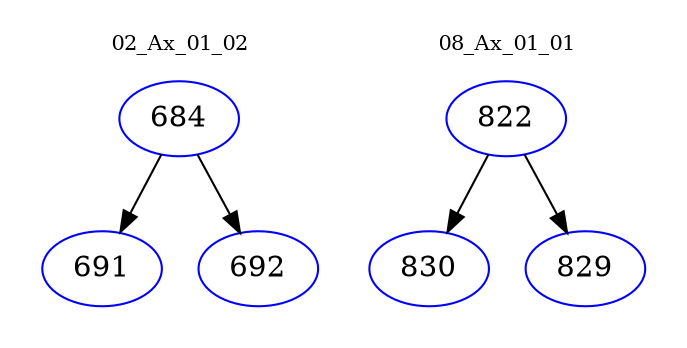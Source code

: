 digraph{
subgraph cluster_0 {
color = white
label = "02_Ax_01_02";
fontsize=10;
T0_684 [label="684", color="blue"]
T0_684 -> T0_691 [color="black"]
T0_691 [label="691", color="blue"]
T0_684 -> T0_692 [color="black"]
T0_692 [label="692", color="blue"]
}
subgraph cluster_1 {
color = white
label = "08_Ax_01_01";
fontsize=10;
T1_822 [label="822", color="blue"]
T1_822 -> T1_830 [color="black"]
T1_830 [label="830", color="blue"]
T1_822 -> T1_829 [color="black"]
T1_829 [label="829", color="blue"]
}
}

